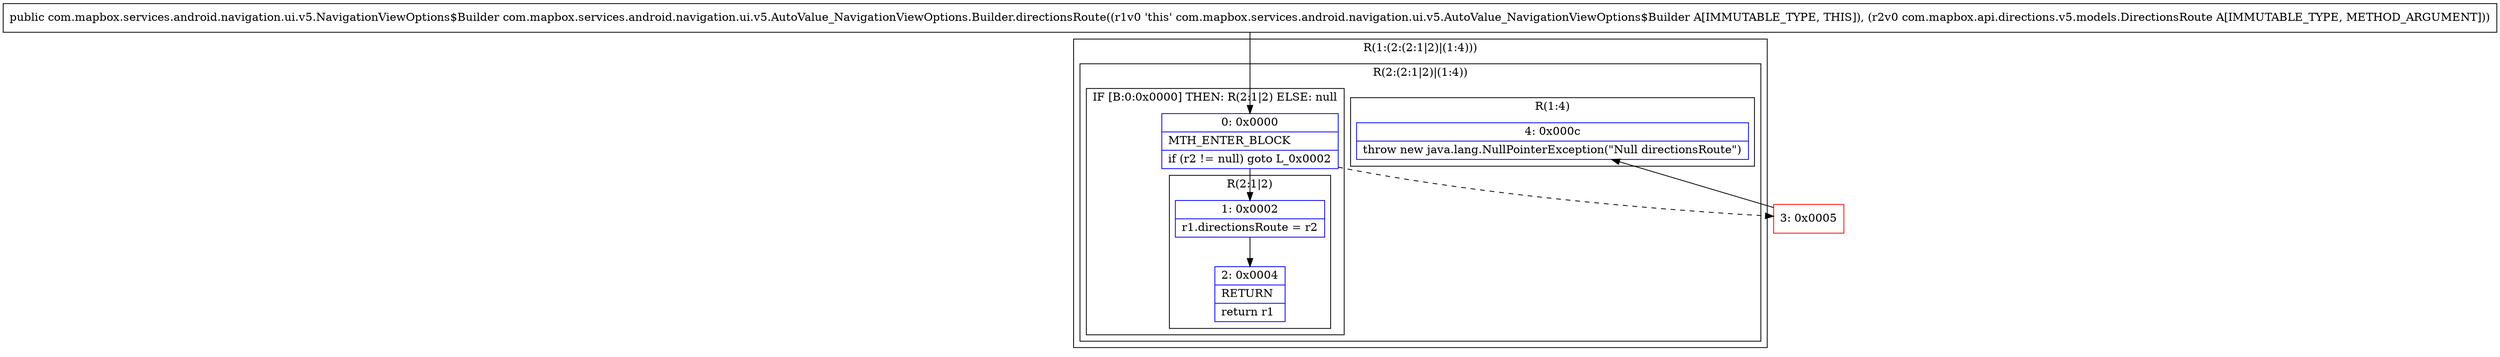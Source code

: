 digraph "CFG forcom.mapbox.services.android.navigation.ui.v5.AutoValue_NavigationViewOptions.Builder.directionsRoute(Lcom\/mapbox\/api\/directions\/v5\/models\/DirectionsRoute;)Lcom\/mapbox\/services\/android\/navigation\/ui\/v5\/NavigationViewOptions$Builder;" {
subgraph cluster_Region_660505601 {
label = "R(1:(2:(2:1|2)|(1:4)))";
node [shape=record,color=blue];
subgraph cluster_Region_261406492 {
label = "R(2:(2:1|2)|(1:4))";
node [shape=record,color=blue];
subgraph cluster_IfRegion_1827644233 {
label = "IF [B:0:0x0000] THEN: R(2:1|2) ELSE: null";
node [shape=record,color=blue];
Node_0 [shape=record,label="{0\:\ 0x0000|MTH_ENTER_BLOCK\l|if (r2 != null) goto L_0x0002\l}"];
subgraph cluster_Region_1200853005 {
label = "R(2:1|2)";
node [shape=record,color=blue];
Node_1 [shape=record,label="{1\:\ 0x0002|r1.directionsRoute = r2\l}"];
Node_2 [shape=record,label="{2\:\ 0x0004|RETURN\l|return r1\l}"];
}
}
subgraph cluster_Region_348027506 {
label = "R(1:4)";
node [shape=record,color=blue];
Node_4 [shape=record,label="{4\:\ 0x000c|throw new java.lang.NullPointerException(\"Null directionsRoute\")\l}"];
}
}
}
Node_3 [shape=record,color=red,label="{3\:\ 0x0005}"];
MethodNode[shape=record,label="{public com.mapbox.services.android.navigation.ui.v5.NavigationViewOptions$Builder com.mapbox.services.android.navigation.ui.v5.AutoValue_NavigationViewOptions.Builder.directionsRoute((r1v0 'this' com.mapbox.services.android.navigation.ui.v5.AutoValue_NavigationViewOptions$Builder A[IMMUTABLE_TYPE, THIS]), (r2v0 com.mapbox.api.directions.v5.models.DirectionsRoute A[IMMUTABLE_TYPE, METHOD_ARGUMENT])) }"];
MethodNode -> Node_0;
Node_0 -> Node_1;
Node_0 -> Node_3[style=dashed];
Node_1 -> Node_2;
Node_3 -> Node_4;
}

